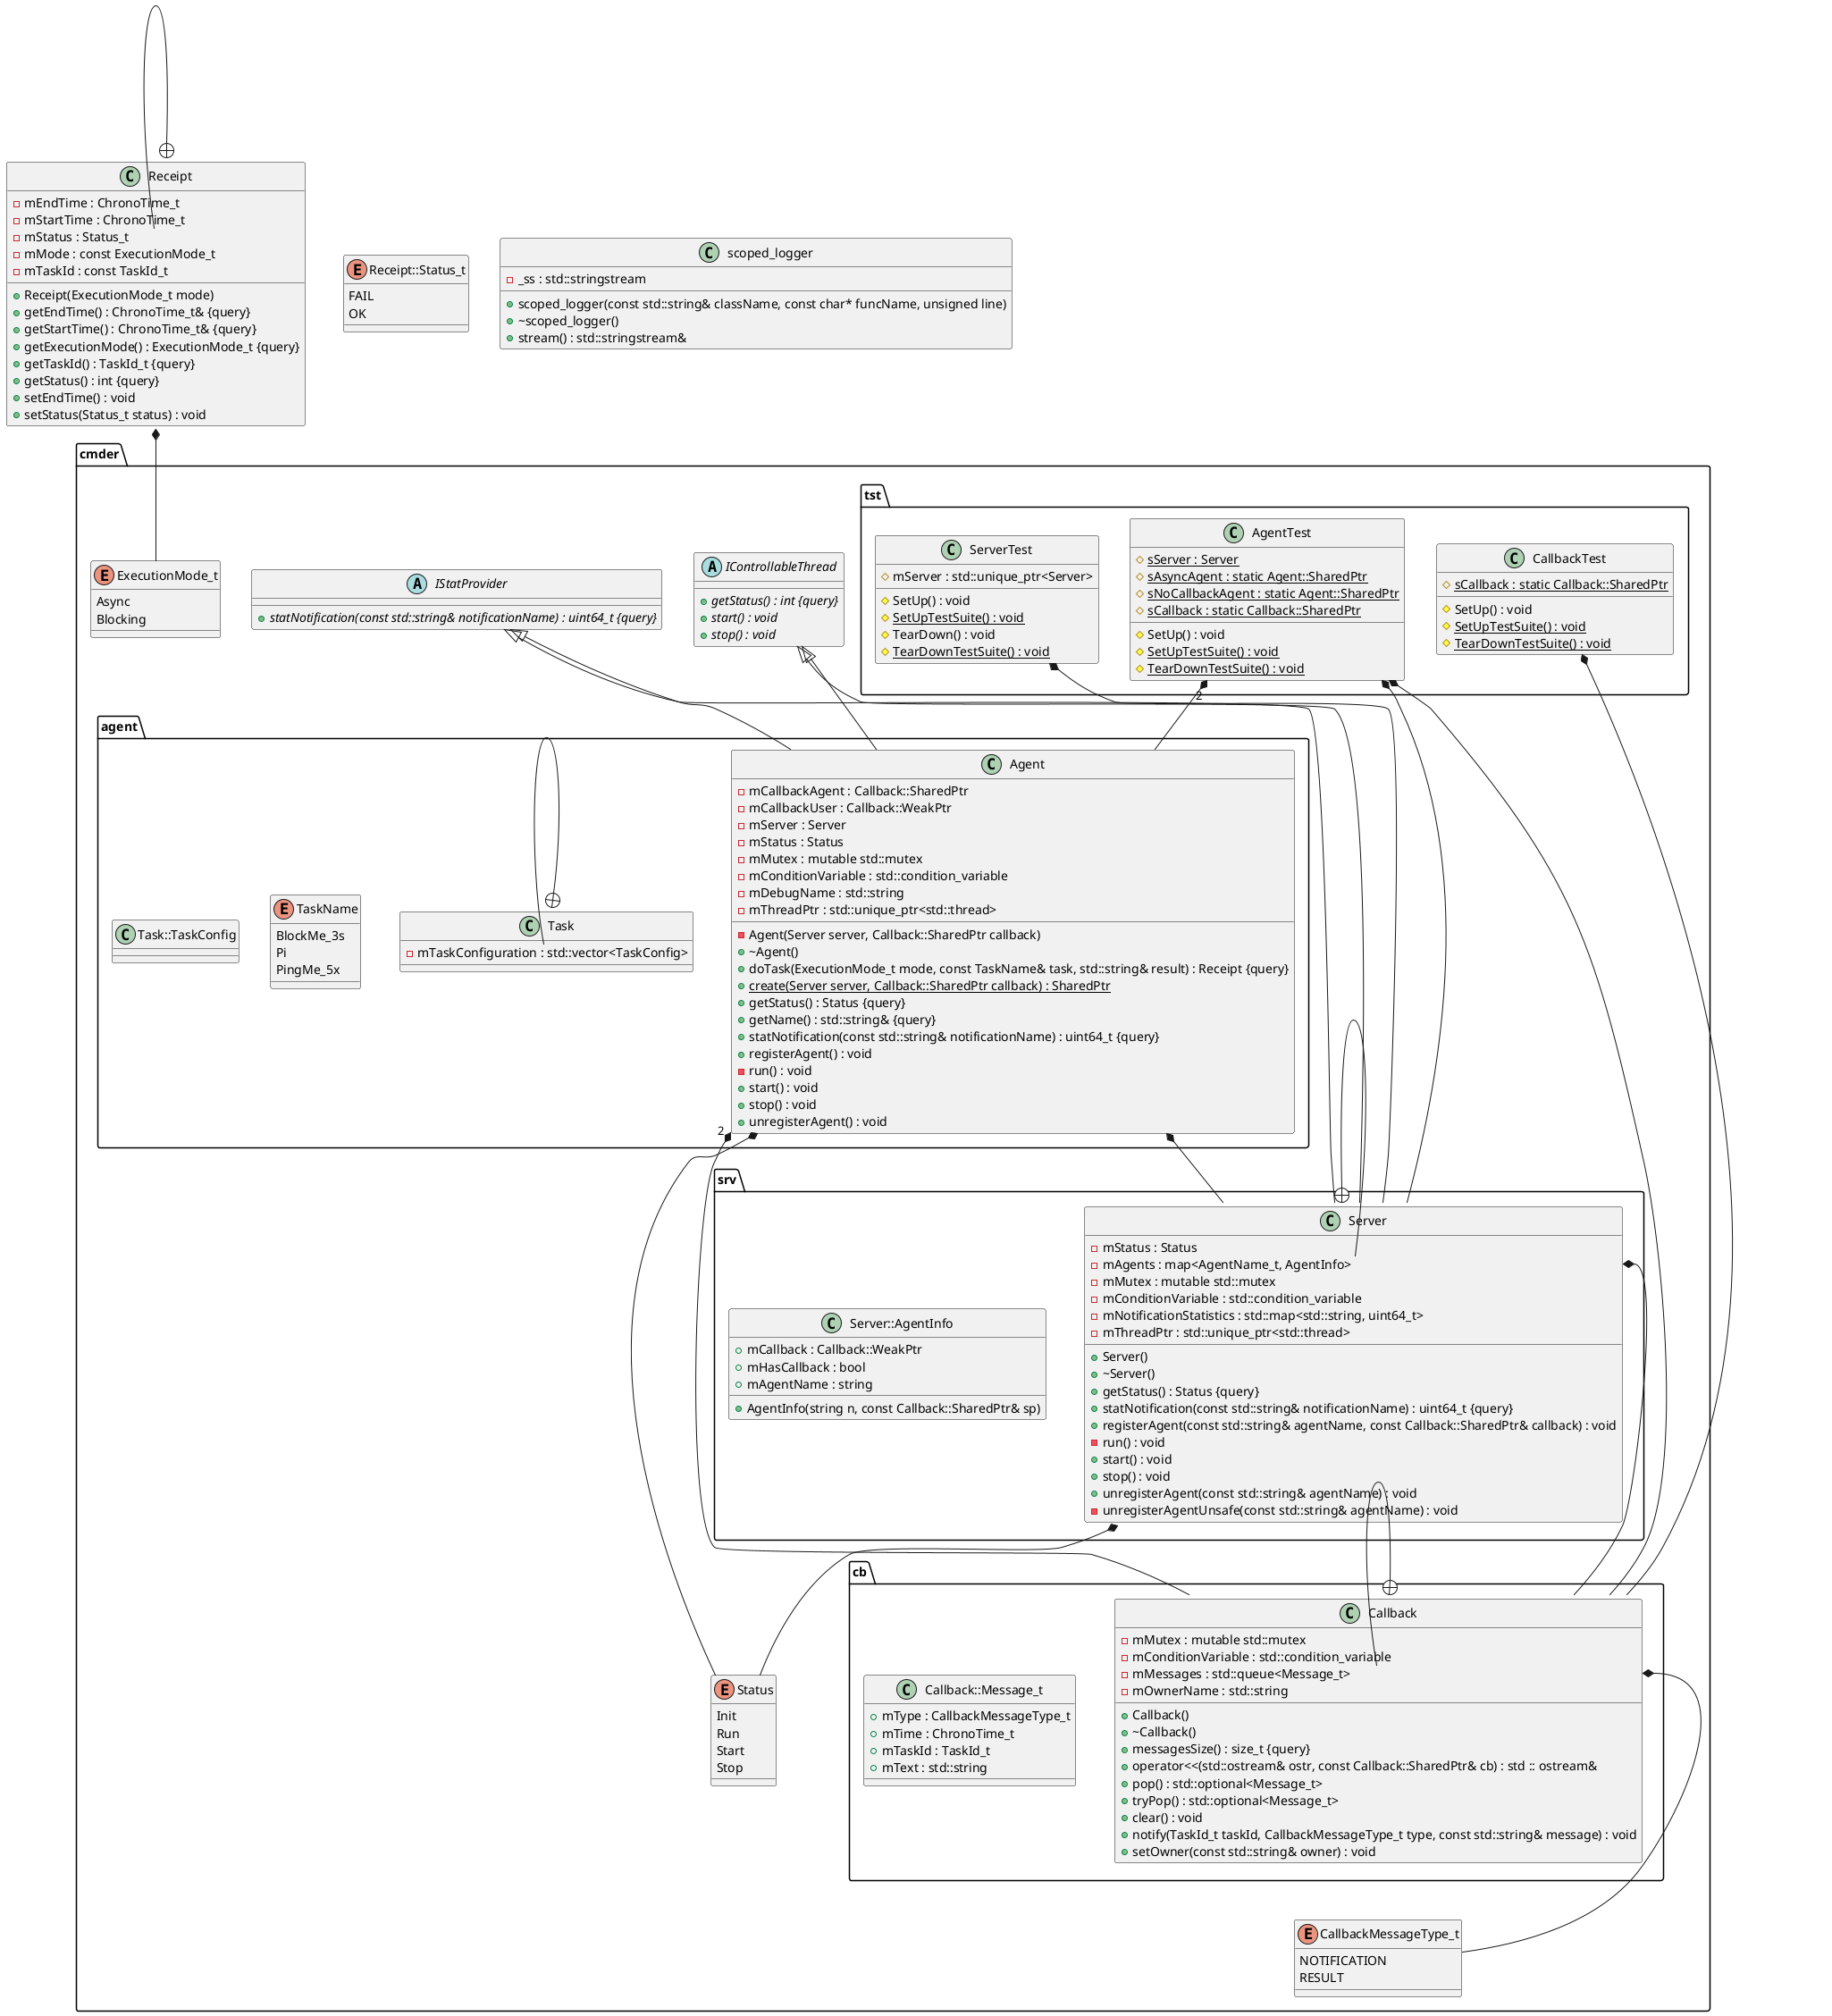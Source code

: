 @startuml





/' Objects '/

class Receipt {
	+Receipt(ExecutionMode_t mode)
	-mEndTime : ChronoTime_t
	-mStartTime : ChronoTime_t
	+getEndTime() : ChronoTime_t& {query}
	+getStartTime() : ChronoTime_t& {query}
	+getExecutionMode() : ExecutionMode_t {query}
	-mStatus : Status_t
	+getTaskId() : TaskId_t {query}
	-mMode : const ExecutionMode_t
	-mTaskId : const TaskId_t
	+getStatus() : int {query}
	+setEndTime() : void
	+setStatus(Status_t status) : void
}


enum Receipt::Status_t {
	FAIL
	OK
}


class scoped_logger {
	+scoped_logger(const std::string& className, const char* funcName, unsigned line)
	+~scoped_logger()
	-_ss : std::stringstream
	+stream() : std::stringstream&
}


namespace cmder {
	abstract class IControllableThread {
		+{abstract} getStatus() : int {query}
		+{abstract} start() : void
		+{abstract} stop() : void
	}

	abstract class IStatProvider {
		+{abstract} statNotification(const std::string& notificationName) : uint64_t {query}
	}

	enum CallbackMessageType_t {
		NOTIFICATION
		RESULT
	}

	enum ExecutionMode_t {
		Async
		Blocking
	}

	enum Status {
		Init
		Run
		Start
		Stop
	}

	namespace tst {
		class AgentTest {
			#{static} sServer : Server
			#{static} sAsyncAgent : static Agent::SharedPtr
			#{static} sNoCallbackAgent : static Agent::SharedPtr
			#{static} sCallback : static Callback::SharedPtr
			#SetUp() : void
			#{static} SetUpTestSuite() : void
			#{static} TearDownTestSuite() : void
		}

		class CallbackTest {
			#{static} sCallback : static Callback::SharedPtr
			#SetUp() : void
			#{static} SetUpTestSuite() : void
			#{static} TearDownTestSuite() : void
		}

		class ServerTest {
			#mServer : std::unique_ptr<Server>
			#SetUp() : void
			#{static} SetUpTestSuite() : void
			#TearDown() : void
			#{static} TearDownTestSuite() : void
		}
	}

	namespace srv {
		class Server {
			+Server()
			+~Server()
			+getStatus() : Status {query}
			-mStatus : Status
			-mAgents : map<AgentName_t, AgentInfo>
			-mMutex : mutable std::mutex
			-mConditionVariable : std::condition_variable
			-mNotificationStatistics : std::map<std::string, uint64_t>
			-mThreadPtr : std::unique_ptr<std::thread>
			+statNotification(const std::string& notificationName) : uint64_t {query}
			+registerAgent(const std::string& agentName, const Callback::SharedPtr& callback) : void
			-run() : void
			+start() : void
			+stop() : void
			+unregisterAgent(const std::string& agentName) : void
			-unregisterAgentUnsafe(const std::string& agentName) : void
		}

		class Server::AgentInfo {
			+AgentInfo(string n, const Callback::SharedPtr& sp)
			+mCallback : Callback::WeakPtr
			+mHasCallback : bool
			+mAgentName : string
		}
	}

	namespace cb {
		class Callback {
			+Callback()
			+~Callback()
			-mMutex : mutable std::mutex
			+messagesSize() : size_t {query}
			+operator<<(std::ostream& ostr, const Callback::SharedPtr& cb) : std :: ostream&
			-mConditionVariable : std::condition_variable
			+pop() : std::optional<Message_t>
			+tryPop() : std::optional<Message_t>
			-mMessages : std::queue<Message_t>
			-mOwnerName : std::string
			+clear() : void
			+notify(TaskId_t taskId, CallbackMessageType_t type, const std::string& message) : void
			+setOwner(const std::string& owner) : void
		}

		class Callback::Message_t {
			+mType : CallbackMessageType_t
			+mTime : ChronoTime_t
			+mTaskId : TaskId_t
			+mText : std::string
		}
	}

	namespace agent {
		class Agent {
			-Agent(Server server, Callback::SharedPtr callback)
			+~Agent()
			-mCallbackAgent : Callback::SharedPtr
			-mCallbackUser : Callback::WeakPtr
			+doTask(ExecutionMode_t mode, const TaskName& task, std::string& result) : Receipt {query}
			-mServer : Server
			+{static} create(Server server, Callback::SharedPtr callback) : SharedPtr
			+getStatus() : Status {query}
			-mStatus : Status
			-mMutex : mutable std::mutex
			-mConditionVariable : std::condition_variable
			-mDebugName : std::string
			+getName() : std::string& {query}
			-mThreadPtr : std::unique_ptr<std::thread>
			+statNotification(const std::string& notificationName) : uint64_t {query}
			+registerAgent() : void
			-run() : void
			+start() : void
			+stop() : void
			+unregisterAgent() : void
		}

		class Task {
			-mTaskConfiguration : std::vector<TaskConfig>
		}

		enum TaskName {
			BlockMe_3s
			Pi
			PingMe_5x
		}

		class Task::TaskConfig {
		}
	}
}





/' Inheritance relationships '/

cmder.IControllableThread <|-- cmder.agent.Agent


cmder.IControllableThread <|-- cmder.srv.Server


cmder.IStatProvider <|-- cmder.agent.Agent


cmder.IStatProvider <|-- cmder.srv.Server





/' Aggregation relationships '/

cmder.agent.Agent "2" *-- cmder.cb.Callback


cmder.agent.Agent *-- cmder.srv.Server


cmder.agent.Agent *-- cmder.Status


cmder.tst.AgentTest "2" *-- cmder.agent.Agent


cmder.tst.AgentTest *-- cmder.cb.Callback


cmder.tst.AgentTest *-- cmder.srv.Server


cmder.cb.Callback::Message_t *-- cmder.CallbackMessageType_t


cmder.tst.CallbackTest *-- cmder.cb.Callback


.Receipt *-- cmder.ExecutionMode_t


cmder.srv.Server *-- cmder.Status


cmder.srv.Server::AgentInfo *-- cmder.cb.Callback


cmder.tst.ServerTest *-- cmder.srv.Server






/' Nested objects '/

cmder.cb.Callback +-- cmder.cb.Callback::Message_t


.Receipt +-- .Receipt::Status_t


cmder.srv.Server +-- cmder.srv.Server::AgentInfo


cmder.agent.Task +-- cmder.agent.Task::TaskConfig




@enduml
